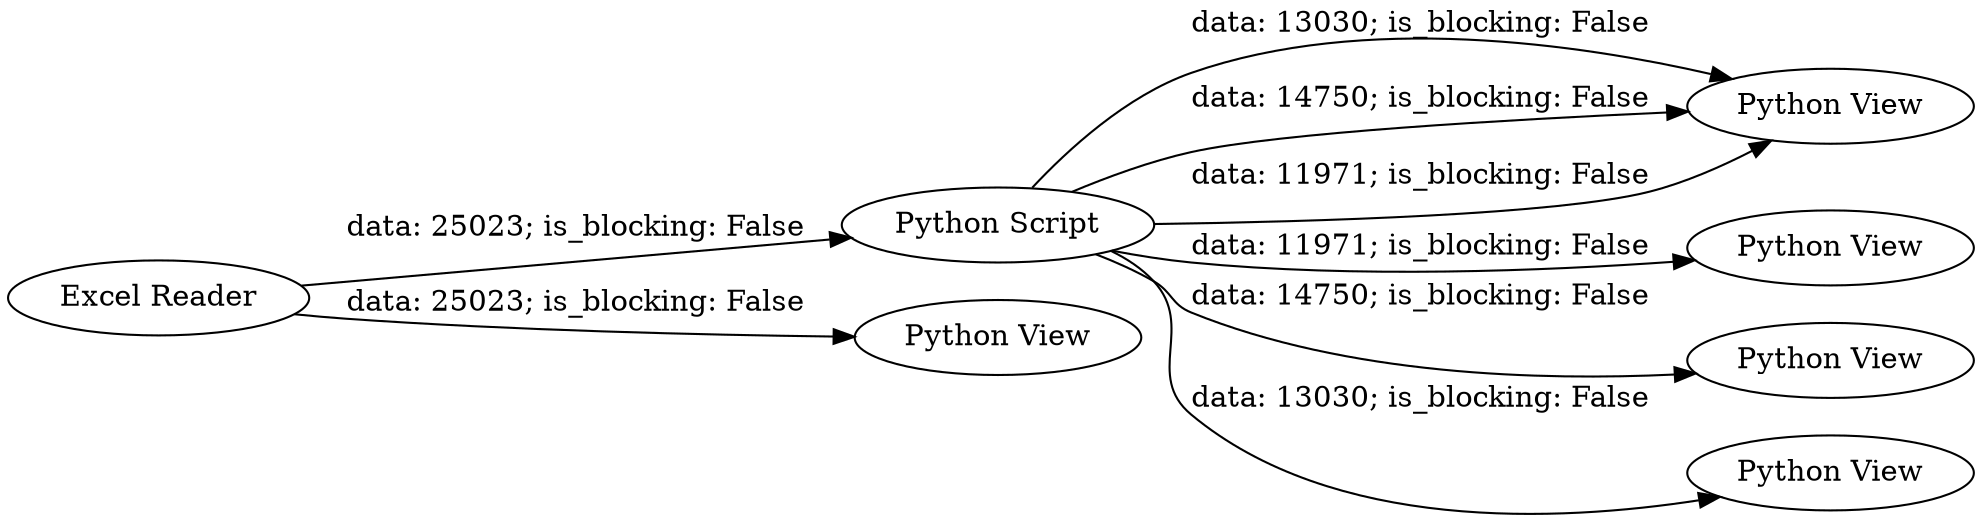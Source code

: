 digraph {
	"9034607326867706093_39" [label="Python Script"]
	"9034607326867706093_63" [label="Python View"]
	"9034607326867706093_49" [label="Python View"]
	"9034607326867706093_60" [label="Python View"]
	"9034607326867706093_64" [label="Excel Reader"]
	"9034607326867706093_41" [label="Python View"]
	"9034607326867706093_47" [label="Python View"]
	"9034607326867706093_39" -> "9034607326867706093_63" [label="data: 13030; is_blocking: False"]
	"9034607326867706093_64" -> "9034607326867706093_60" [label="data: 25023; is_blocking: False"]
	"9034607326867706093_39" -> "9034607326867706093_49" [label="data: 11971; is_blocking: False"]
	"9034607326867706093_64" -> "9034607326867706093_39" [label="data: 25023; is_blocking: False"]
	"9034607326867706093_39" -> "9034607326867706093_63" [label="data: 14750; is_blocking: False"]
	"9034607326867706093_39" -> "9034607326867706093_63" [label="data: 11971; is_blocking: False"]
	"9034607326867706093_39" -> "9034607326867706093_47" [label="data: 13030; is_blocking: False"]
	"9034607326867706093_39" -> "9034607326867706093_41" [label="data: 14750; is_blocking: False"]
	rankdir=LR
}
